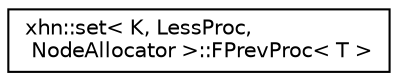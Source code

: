digraph "Graphical Class Hierarchy"
{
  edge [fontname="Helvetica",fontsize="10",labelfontname="Helvetica",labelfontsize="10"];
  node [fontname="Helvetica",fontsize="10",shape=record];
  rankdir="LR";
  Node1 [label="xhn::set\< K, LessProc,\l NodeAllocator \>::FPrevProc\< T \>",height=0.2,width=0.4,color="black", fillcolor="white", style="filled",URL="$structxhn_1_1set_1_1_f_prev_proc.html"];
}
